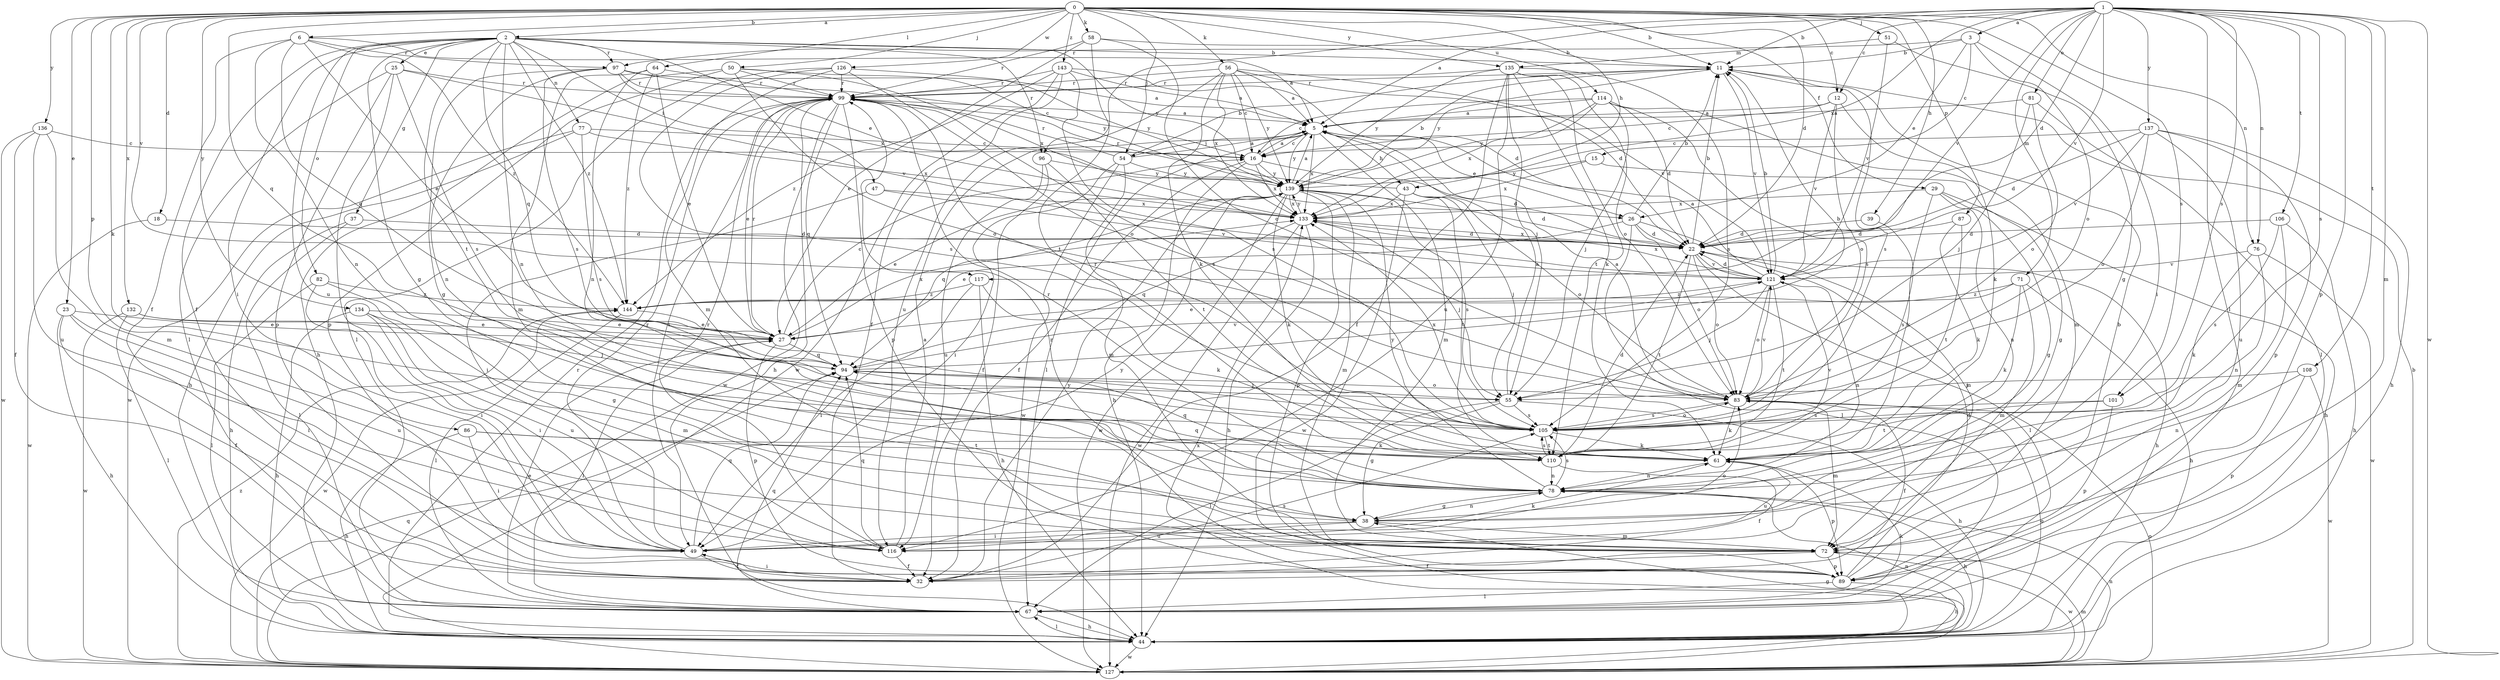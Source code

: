 strict digraph  {
0;
1;
2;
3;
5;
6;
11;
12;
15;
16;
18;
22;
23;
25;
26;
27;
29;
32;
37;
38;
39;
43;
44;
47;
49;
50;
51;
54;
55;
56;
58;
61;
64;
67;
71;
72;
76;
77;
78;
81;
82;
83;
86;
87;
89;
94;
96;
97;
99;
101;
105;
106;
108;
110;
114;
116;
117;
121;
126;
127;
132;
133;
134;
135;
136;
137;
139;
143;
144;
0 -> 2  [label=a];
0 -> 6  [label=b];
0 -> 11  [label=b];
0 -> 12  [label=c];
0 -> 18  [label=d];
0 -> 22  [label=d];
0 -> 23  [label=e];
0 -> 29  [label=f];
0 -> 39  [label=h];
0 -> 43  [label=h];
0 -> 50  [label=j];
0 -> 51  [label=j];
0 -> 54  [label=j];
0 -> 56  [label=k];
0 -> 58  [label=k];
0 -> 61  [label=k];
0 -> 64  [label=l];
0 -> 76  [label=n];
0 -> 86  [label=p];
0 -> 87  [label=p];
0 -> 94  [label=q];
0 -> 101  [label=s];
0 -> 114  [label=u];
0 -> 117  [label=v];
0 -> 126  [label=w];
0 -> 132  [label=x];
0 -> 134  [label=y];
0 -> 135  [label=y];
0 -> 136  [label=y];
0 -> 143  [label=z];
1 -> 3  [label=a];
1 -> 5  [label=a];
1 -> 11  [label=b];
1 -> 12  [label=c];
1 -> 22  [label=d];
1 -> 67  [label=l];
1 -> 71  [label=m];
1 -> 72  [label=m];
1 -> 76  [label=n];
1 -> 81  [label=o];
1 -> 89  [label=p];
1 -> 96  [label=r];
1 -> 101  [label=s];
1 -> 105  [label=s];
1 -> 106  [label=t];
1 -> 108  [label=t];
1 -> 117  [label=v];
1 -> 121  [label=v];
1 -> 127  [label=w];
1 -> 133  [label=x];
1 -> 137  [label=y];
2 -> 11  [label=b];
2 -> 25  [label=e];
2 -> 26  [label=e];
2 -> 32  [label=f];
2 -> 37  [label=g];
2 -> 38  [label=g];
2 -> 47  [label=i];
2 -> 49  [label=i];
2 -> 77  [label=n];
2 -> 78  [label=n];
2 -> 82  [label=o];
2 -> 94  [label=q];
2 -> 96  [label=r];
2 -> 97  [label=r];
2 -> 110  [label=t];
2 -> 116  [label=u];
2 -> 139  [label=y];
2 -> 144  [label=z];
3 -> 11  [label=b];
3 -> 15  [label=c];
3 -> 26  [label=e];
3 -> 49  [label=i];
3 -> 83  [label=o];
3 -> 97  [label=r];
5 -> 16  [label=c];
5 -> 26  [label=e];
5 -> 43  [label=h];
5 -> 54  [label=j];
5 -> 67  [label=l];
5 -> 72  [label=m];
5 -> 133  [label=x];
5 -> 139  [label=y];
6 -> 5  [label=a];
6 -> 27  [label=e];
6 -> 32  [label=f];
6 -> 78  [label=n];
6 -> 94  [label=q];
6 -> 97  [label=r];
6 -> 144  [label=z];
11 -> 99  [label=r];
11 -> 105  [label=s];
11 -> 121  [label=v];
11 -> 139  [label=y];
12 -> 5  [label=a];
12 -> 16  [label=c];
12 -> 61  [label=k];
12 -> 83  [label=o];
12 -> 121  [label=v];
15 -> 38  [label=g];
15 -> 133  [label=x];
15 -> 139  [label=y];
16 -> 5  [label=a];
16 -> 22  [label=d];
16 -> 32  [label=f];
16 -> 44  [label=h];
16 -> 133  [label=x];
16 -> 139  [label=y];
18 -> 22  [label=d];
18 -> 127  [label=w];
22 -> 11  [label=b];
22 -> 44  [label=h];
22 -> 67  [label=l];
22 -> 83  [label=o];
22 -> 110  [label=t];
22 -> 121  [label=v];
22 -> 133  [label=x];
23 -> 27  [label=e];
23 -> 32  [label=f];
23 -> 44  [label=h];
23 -> 49  [label=i];
23 -> 116  [label=u];
25 -> 49  [label=i];
25 -> 67  [label=l];
25 -> 89  [label=p];
25 -> 99  [label=r];
25 -> 105  [label=s];
25 -> 121  [label=v];
26 -> 11  [label=b];
26 -> 22  [label=d];
26 -> 27  [label=e];
26 -> 67  [label=l];
26 -> 72  [label=m];
26 -> 83  [label=o];
27 -> 16  [label=c];
27 -> 67  [label=l];
27 -> 89  [label=p];
27 -> 94  [label=q];
27 -> 99  [label=r];
27 -> 133  [label=x];
29 -> 38  [label=g];
29 -> 44  [label=h];
29 -> 61  [label=k];
29 -> 78  [label=n];
29 -> 133  [label=x];
32 -> 49  [label=i];
32 -> 105  [label=s];
32 -> 139  [label=y];
37 -> 22  [label=d];
37 -> 44  [label=h];
37 -> 67  [label=l];
38 -> 49  [label=i];
38 -> 72  [label=m];
38 -> 78  [label=n];
38 -> 116  [label=u];
39 -> 22  [label=d];
39 -> 105  [label=s];
43 -> 55  [label=j];
43 -> 83  [label=o];
43 -> 99  [label=r];
43 -> 110  [label=t];
43 -> 127  [label=w];
43 -> 133  [label=x];
44 -> 38  [label=g];
44 -> 67  [label=l];
44 -> 78  [label=n];
44 -> 83  [label=o];
44 -> 99  [label=r];
44 -> 127  [label=w];
47 -> 49  [label=i];
47 -> 121  [label=v];
47 -> 133  [label=x];
49 -> 32  [label=f];
49 -> 61  [label=k];
49 -> 83  [label=o];
49 -> 94  [label=q];
49 -> 99  [label=r];
49 -> 139  [label=y];
50 -> 44  [label=h];
50 -> 83  [label=o];
50 -> 89  [label=p];
50 -> 99  [label=r];
50 -> 133  [label=x];
50 -> 139  [label=y];
51 -> 38  [label=g];
51 -> 121  [label=v];
51 -> 135  [label=m];
54 -> 5  [label=a];
54 -> 11  [label=b];
54 -> 49  [label=i];
54 -> 72  [label=m];
54 -> 99  [label=r];
54 -> 127  [label=w];
54 -> 139  [label=y];
55 -> 5  [label=a];
55 -> 38  [label=g];
55 -> 44  [label=h];
55 -> 67  [label=l];
55 -> 105  [label=s];
56 -> 5  [label=a];
56 -> 16  [label=c];
56 -> 22  [label=d];
56 -> 61  [label=k];
56 -> 99  [label=r];
56 -> 116  [label=u];
56 -> 121  [label=v];
56 -> 133  [label=x];
56 -> 139  [label=y];
58 -> 11  [label=b];
58 -> 27  [label=e];
58 -> 83  [label=o];
58 -> 99  [label=r];
58 -> 110  [label=t];
61 -> 78  [label=n];
61 -> 89  [label=p];
61 -> 116  [label=u];
64 -> 27  [label=e];
64 -> 72  [label=m];
64 -> 78  [label=n];
64 -> 99  [label=r];
64 -> 144  [label=z];
67 -> 27  [label=e];
67 -> 44  [label=h];
67 -> 61  [label=k];
67 -> 94  [label=q];
71 -> 27  [label=e];
71 -> 44  [label=h];
71 -> 61  [label=k];
71 -> 72  [label=m];
71 -> 144  [label=z];
72 -> 32  [label=f];
72 -> 89  [label=p];
72 -> 127  [label=w];
76 -> 61  [label=k];
76 -> 78  [label=n];
76 -> 121  [label=v];
76 -> 127  [label=w];
77 -> 16  [label=c];
77 -> 44  [label=h];
77 -> 105  [label=s];
77 -> 127  [label=w];
77 -> 133  [label=x];
78 -> 38  [label=g];
78 -> 44  [label=h];
78 -> 94  [label=q];
78 -> 99  [label=r];
78 -> 105  [label=s];
78 -> 139  [label=y];
81 -> 5  [label=a];
81 -> 55  [label=j];
81 -> 67  [label=l];
81 -> 83  [label=o];
82 -> 38  [label=g];
82 -> 49  [label=i];
82 -> 67  [label=l];
82 -> 144  [label=z];
83 -> 5  [label=a];
83 -> 32  [label=f];
83 -> 61  [label=k];
83 -> 72  [label=m];
83 -> 105  [label=s];
83 -> 121  [label=v];
86 -> 44  [label=h];
86 -> 49  [label=i];
86 -> 61  [label=k];
86 -> 110  [label=t];
87 -> 22  [label=d];
87 -> 61  [label=k];
87 -> 110  [label=t];
89 -> 11  [label=b];
89 -> 22  [label=d];
89 -> 44  [label=h];
89 -> 67  [label=l];
89 -> 99  [label=r];
94 -> 11  [label=b];
94 -> 55  [label=j];
94 -> 83  [label=o];
94 -> 121  [label=v];
96 -> 32  [label=f];
96 -> 110  [label=t];
96 -> 116  [label=u];
96 -> 139  [label=y];
97 -> 5  [label=a];
97 -> 16  [label=c];
97 -> 38  [label=g];
97 -> 78  [label=n];
97 -> 99  [label=r];
97 -> 105  [label=s];
97 -> 133  [label=x];
99 -> 5  [label=a];
99 -> 27  [label=e];
99 -> 44  [label=h];
99 -> 49  [label=i];
99 -> 89  [label=p];
99 -> 94  [label=q];
99 -> 105  [label=s];
99 -> 127  [label=w];
101 -> 89  [label=p];
101 -> 105  [label=s];
101 -> 110  [label=t];
105 -> 61  [label=k];
105 -> 83  [label=o];
105 -> 99  [label=r];
105 -> 110  [label=t];
105 -> 133  [label=x];
106 -> 22  [label=d];
106 -> 44  [label=h];
106 -> 72  [label=m];
106 -> 105  [label=s];
108 -> 55  [label=j];
108 -> 78  [label=n];
108 -> 89  [label=p];
108 -> 127  [label=w];
110 -> 22  [label=d];
110 -> 32  [label=f];
110 -> 78  [label=n];
110 -> 94  [label=q];
110 -> 105  [label=s];
110 -> 121  [label=v];
114 -> 5  [label=a];
114 -> 16  [label=c];
114 -> 22  [label=d];
114 -> 55  [label=j];
114 -> 72  [label=m];
114 -> 105  [label=s];
114 -> 133  [label=x];
114 -> 139  [label=y];
116 -> 5  [label=a];
116 -> 32  [label=f];
116 -> 94  [label=q];
116 -> 99  [label=r];
117 -> 44  [label=h];
117 -> 49  [label=i];
117 -> 61  [label=k];
117 -> 144  [label=z];
121 -> 5  [label=a];
121 -> 11  [label=b];
121 -> 22  [label=d];
121 -> 55  [label=j];
121 -> 78  [label=n];
121 -> 83  [label=o];
121 -> 110  [label=t];
121 -> 133  [label=x];
121 -> 144  [label=z];
126 -> 67  [label=l];
126 -> 72  [label=m];
126 -> 83  [label=o];
126 -> 99  [label=r];
126 -> 105  [label=s];
126 -> 139  [label=y];
127 -> 11  [label=b];
127 -> 72  [label=m];
127 -> 78  [label=n];
127 -> 83  [label=o];
127 -> 94  [label=q];
127 -> 133  [label=x];
127 -> 144  [label=z];
132 -> 27  [label=e];
132 -> 55  [label=j];
132 -> 67  [label=l];
132 -> 127  [label=w];
133 -> 22  [label=d];
133 -> 44  [label=h];
133 -> 55  [label=j];
133 -> 94  [label=q];
133 -> 127  [label=w];
133 -> 139  [label=y];
134 -> 27  [label=e];
134 -> 44  [label=h];
134 -> 49  [label=i];
134 -> 72  [label=m];
134 -> 116  [label=u];
135 -> 32  [label=f];
135 -> 55  [label=j];
135 -> 61  [label=k];
135 -> 83  [label=o];
135 -> 99  [label=r];
135 -> 105  [label=s];
135 -> 110  [label=t];
135 -> 116  [label=u];
135 -> 139  [label=y];
136 -> 16  [label=c];
136 -> 32  [label=f];
136 -> 72  [label=m];
136 -> 116  [label=u];
136 -> 127  [label=w];
137 -> 16  [label=c];
137 -> 22  [label=d];
137 -> 44  [label=h];
137 -> 83  [label=o];
137 -> 89  [label=p];
137 -> 116  [label=u];
137 -> 121  [label=v];
139 -> 5  [label=a];
139 -> 11  [label=b];
139 -> 22  [label=d];
139 -> 27  [label=e];
139 -> 61  [label=k];
139 -> 72  [label=m];
139 -> 89  [label=p];
139 -> 94  [label=q];
139 -> 105  [label=s];
139 -> 127  [label=w];
139 -> 133  [label=x];
143 -> 5  [label=a];
143 -> 22  [label=d];
143 -> 32  [label=f];
143 -> 99  [label=r];
143 -> 105  [label=s];
143 -> 127  [label=w];
143 -> 144  [label=z];
144 -> 27  [label=e];
144 -> 67  [label=l];
144 -> 127  [label=w];
}
